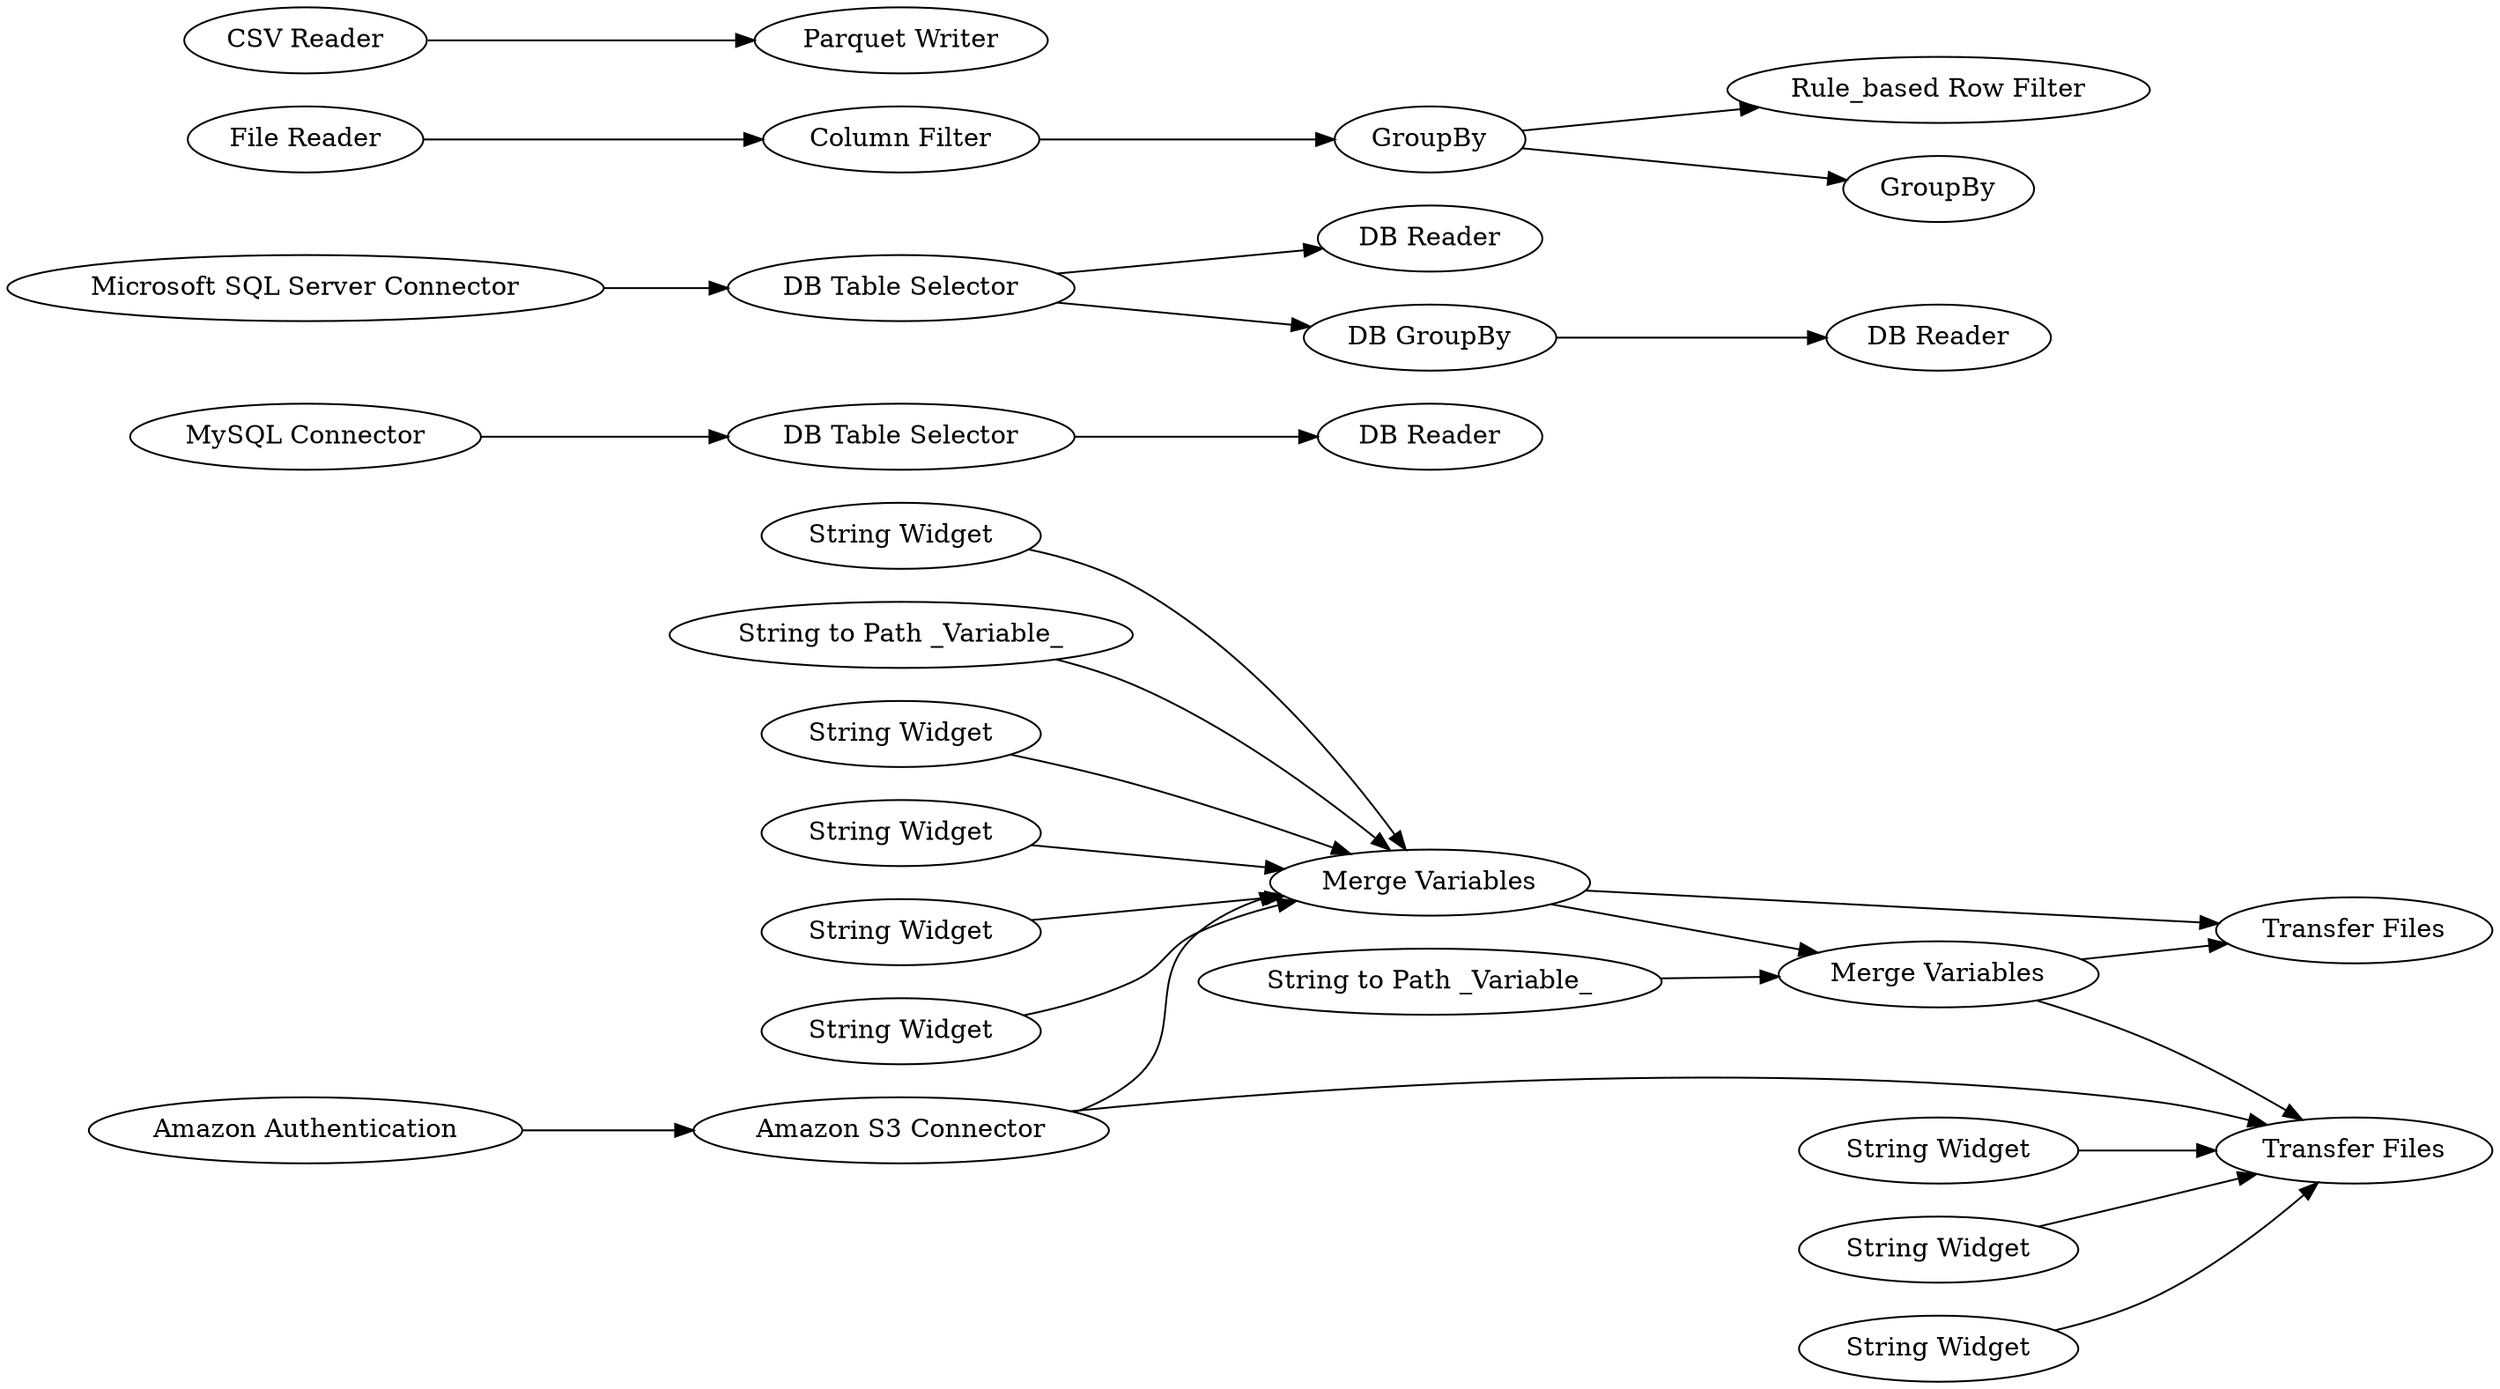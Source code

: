 digraph {
	2 -> 1
	13 -> 14
	27 -> 48
	48 -> 45
	1 -> 51
	46 -> 48
	58 -> 48
	29 -> 30
	18 -> 17
	14 -> 28
	29 -> 32
	10 -> 11
	49 -> 45
	48 -> 49
	49 -> 51
	1 -> 48
	50 -> 49
	19 -> 22
	59 -> 48
	32 -> 33
	31 -> 29
	17 -> 19
	19 -> 20
	26 -> 48
	67 -> 51
	60 -> 48
	65 -> 51
	66 -> 51
	27 [label="String Widget"]
	18 [label="File Reader"]
	26 [label="String Widget"]
	58 [label="String Widget"]
	32 [label="DB GroupBy"]
	17 [label="Column Filter"]
	19 [label=GroupBy]
	49 [label="Merge Variables"]
	31 [label="Microsoft SQL Server Connector"]
	51 [label="Transfer Files"]
	10 [label="CSV Reader"]
	59 [label="String Widget"]
	48 [label="Merge Variables"]
	50 [label="String to Path _Variable_"]
	1 [label="Amazon S3 Connector"]
	22 [label="Rule_based Row Filter"]
	28 [label="DB Reader"]
	67 [label="String Widget"]
	11 [label="Parquet Writer"]
	14 [label="DB Table Selector"]
	60 [label="String Widget"]
	13 [label="MySQL Connector"]
	20 [label=GroupBy]
	66 [label="String Widget"]
	29 [label="DB Table Selector"]
	65 [label="String Widget"]
	46 [label="String to Path _Variable_"]
	33 [label="DB Reader"]
	30 [label="DB Reader"]
	2 [label="Amazon Authentication"]
	45 [label="Transfer Files"]
	rankdir=LR
}
